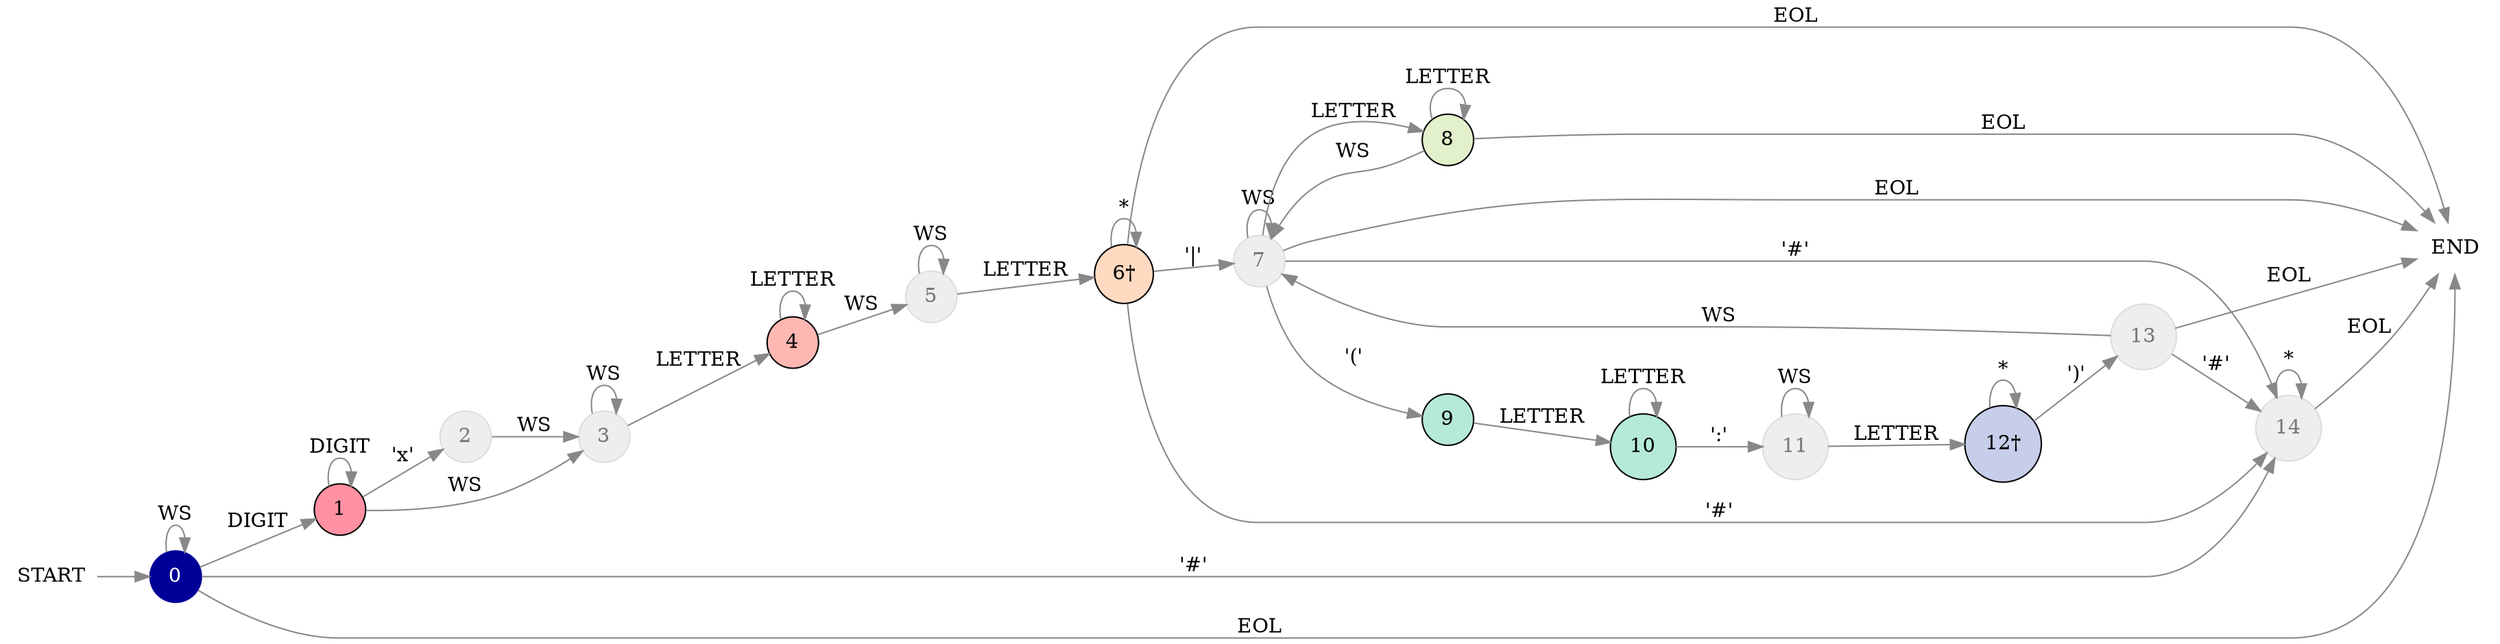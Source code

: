 /*

  dev/parser-fsm.dot - GraphViz DAG representing the FSM / DFA for parsing
                       the Vault of Cardboard (native) card data import
                       format (CDIF).

 */
digraph lang {
   rankdir = LR
   edge [color="#888888"]
   node [shape=circle]
   { node [style=filled,fillcolor="#eeeeee",fontcolor="#777777",color="#dddddd"] 2 3 5 7 11 13 14 }
   { node [style=filled,fillcolor="#000099",fontcolor="#ffffff",color="#000099"] 0 }
   { node [style=filled,fillcolor="#ff91a2"]             1 }
   { node [style=filled,fillcolor="#ffb7b2"]             4 }
   { node [style=filled,fillcolor="#ffdac1",label="6†"]  6 }
   { node [style=filled,fillcolor="#e2f0cb"]             8 }
   { node [style=filled,fillcolor="#b5ead7"]             9 10}
   { node [style=filled,fillcolor="#c7ceea",label="12†"] 12 }
   { node [style=filled,fillcolor="#b7d0e3"]             14 }
   { node [shape=none] START 99 [label="END"] }


   /*
        0  starting state   The parser FSM begins in this state

        1  in(quantity)     The parser has seen a digit, and is expecting the rest of the
                            quantity numeric value.

        2  after("x")       The parser has seen the optional 'x' suffix, so the quantity is
                            now known and it is expecting at least one whitespace character.

        3  after(quantity)  The parser has encountered at least one delimiting whitespace
                            while parsing the numeric quantity - that quantity is now known,
                            and the parser expects to (eventually) move to the set code.

        4  in(set)          The parser has seen at least one printable character and is
                            in the process of identifying the set that the card(s) belong to.

        5  after(set)       The parser has seen at least one whitespace character, and now
                            knows the entirety of the set code.  It is now expecting to
                            find either whitespace, or the start of an Oracle card name.

        6  in(oracle)       The parser has seen a non-whitespace character, and has started
                            tracking the full text of the Oracle card name.  This will
                            continue until either end-of-line, or the pipe-variant delimiter
                            is encountered.

                            †NOTE: The recognized value for the oracle may contain trailing
                            whitespace, since it consumes ALL characters until it sees ')';
                            This is acceptable -- trailing whitespace should be trivial to
                            remove from the final recognized token value.

        7 before(vars)      The parser has seen the singleton pipe-variant delimiter ("|")
                            and is expecting either whitespace or the beginning of a
                            print-card variant attribute.

        8 in(gvariant)      The parser has seen a printable character and is interpreting
                            the remainder of the printable string as a global variant token,
                            with global, prescribed semantics (i.e. "NM" or "foil").

        9 in(lvariant)      The parser has seen the '(' opening delimiter for local variants,
                            and is expecting to immediately see the first printable character
                            of the local variant short name, without intervening whitespace.

       10 in(lkey)          The parser has seen at least one printable character for the
                            local variant key, and is expecting to see either more of that,
                            or the key-value delimiter (":") -- no whitespace is allowed.

       11 after(lkey)       The parser has seen the key-value delimiter, and now knows the
                            local variant key.  It is expecting to see optional whitespace,
                            or the beginning of the local variant value (as a printable).

       12 in(lvalue)        The parser has seen the first printable character for the local
                            variant value (or _annotation_, if you prefer).  It will continue
                            to consume all characters until the ')' closing delimiter is seen.

                            †NOTE: The recognized value for the lvalue may contain trailing
                            whitespace, since it consumes ALL characters until it sees ')';
                            This is acceptable -- trailing whitespace should be trivial to
                            remove from the final recognized token value.

       13 after(lvar)       The parser has seen the ')' closing delimiter for local variants;
                            the entirety of the local variant (key and value) is now known.
                            Now the parser is expecting at least one whitespace character
                            before it starts to recognize the next variant.


       14 in(comment)       The parser has seen the comment delimiter, '#', and is now in a
                            pattern of input exhaustion until it reaches end-of-line and
                            terminates.

    */

   START -> 0
    0 ->  0 [label="WS"]
    0 ->  1 [label="DIGIT"]
    0 -> 14 [label="'#'"]
    0 -> 99 [label="EOL"]
    1 ->  1 [label="DIGIT"]
    1 ->  2 [label="'x'"]
    1 ->  3 [label="WS"]
    2 ->  3 [label="WS"]
    3 ->  3 [label="WS"]
    3 ->  4 [label="LETTER"]
    4 ->  4 [label="LETTER"]
    4 ->  5 [label="WS"]
    5 ->  5 [label="WS"]
    5 ->  6 [label="LETTER"]
    6 ->  6 [label="*"]
    6 ->  7 [label="'|'"]
    6 -> 14 [label="'#'"]
    6 -> 99 [label="EOL"]
    7 ->  7 [label="WS"]
    7 ->  8 [label="LETTER"]
    7 ->  9 [label="'('"]
    7 -> 14 [label="'#'"]
    7 -> 99 [label="EOL"]
    8 ->  7 [label="WS"]
    8 ->  8 [label="LETTER"]
    8 -> 99 [label="EOL"]
    9 -> 10 [label="LETTER"]
   10 -> 10 [label="LETTER"]
   10 -> 11 [label="':'"]
   11 -> 11 [label="WS"]
   11 -> 12 [label="LETTER"]
   12 -> 12 [label="*"]
   12 -> 13 [label="')'"]
   13 ->  7 [label="WS"]
   13 -> 14 [label="'#'"]
   13 -> 99 [label="EOL"]
   14 -> 14 [label="*"]
   14 -> 99 [label="EOL"]
}
